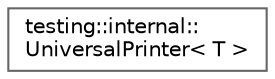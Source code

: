 digraph "Graphical Class Hierarchy"
{
 // LATEX_PDF_SIZE
  bgcolor="transparent";
  edge [fontname=Helvetica,fontsize=10,labelfontname=Helvetica,labelfontsize=10];
  node [fontname=Helvetica,fontsize=10,shape=box,height=0.2,width=0.4];
  rankdir="LR";
  Node0 [id="Node000000",label="testing::internal::\lUniversalPrinter\< T \>",height=0.2,width=0.4,color="grey40", fillcolor="white", style="filled",URL="$classtesting_1_1internal_1_1_universal_printer.html",tooltip=" "];
}
